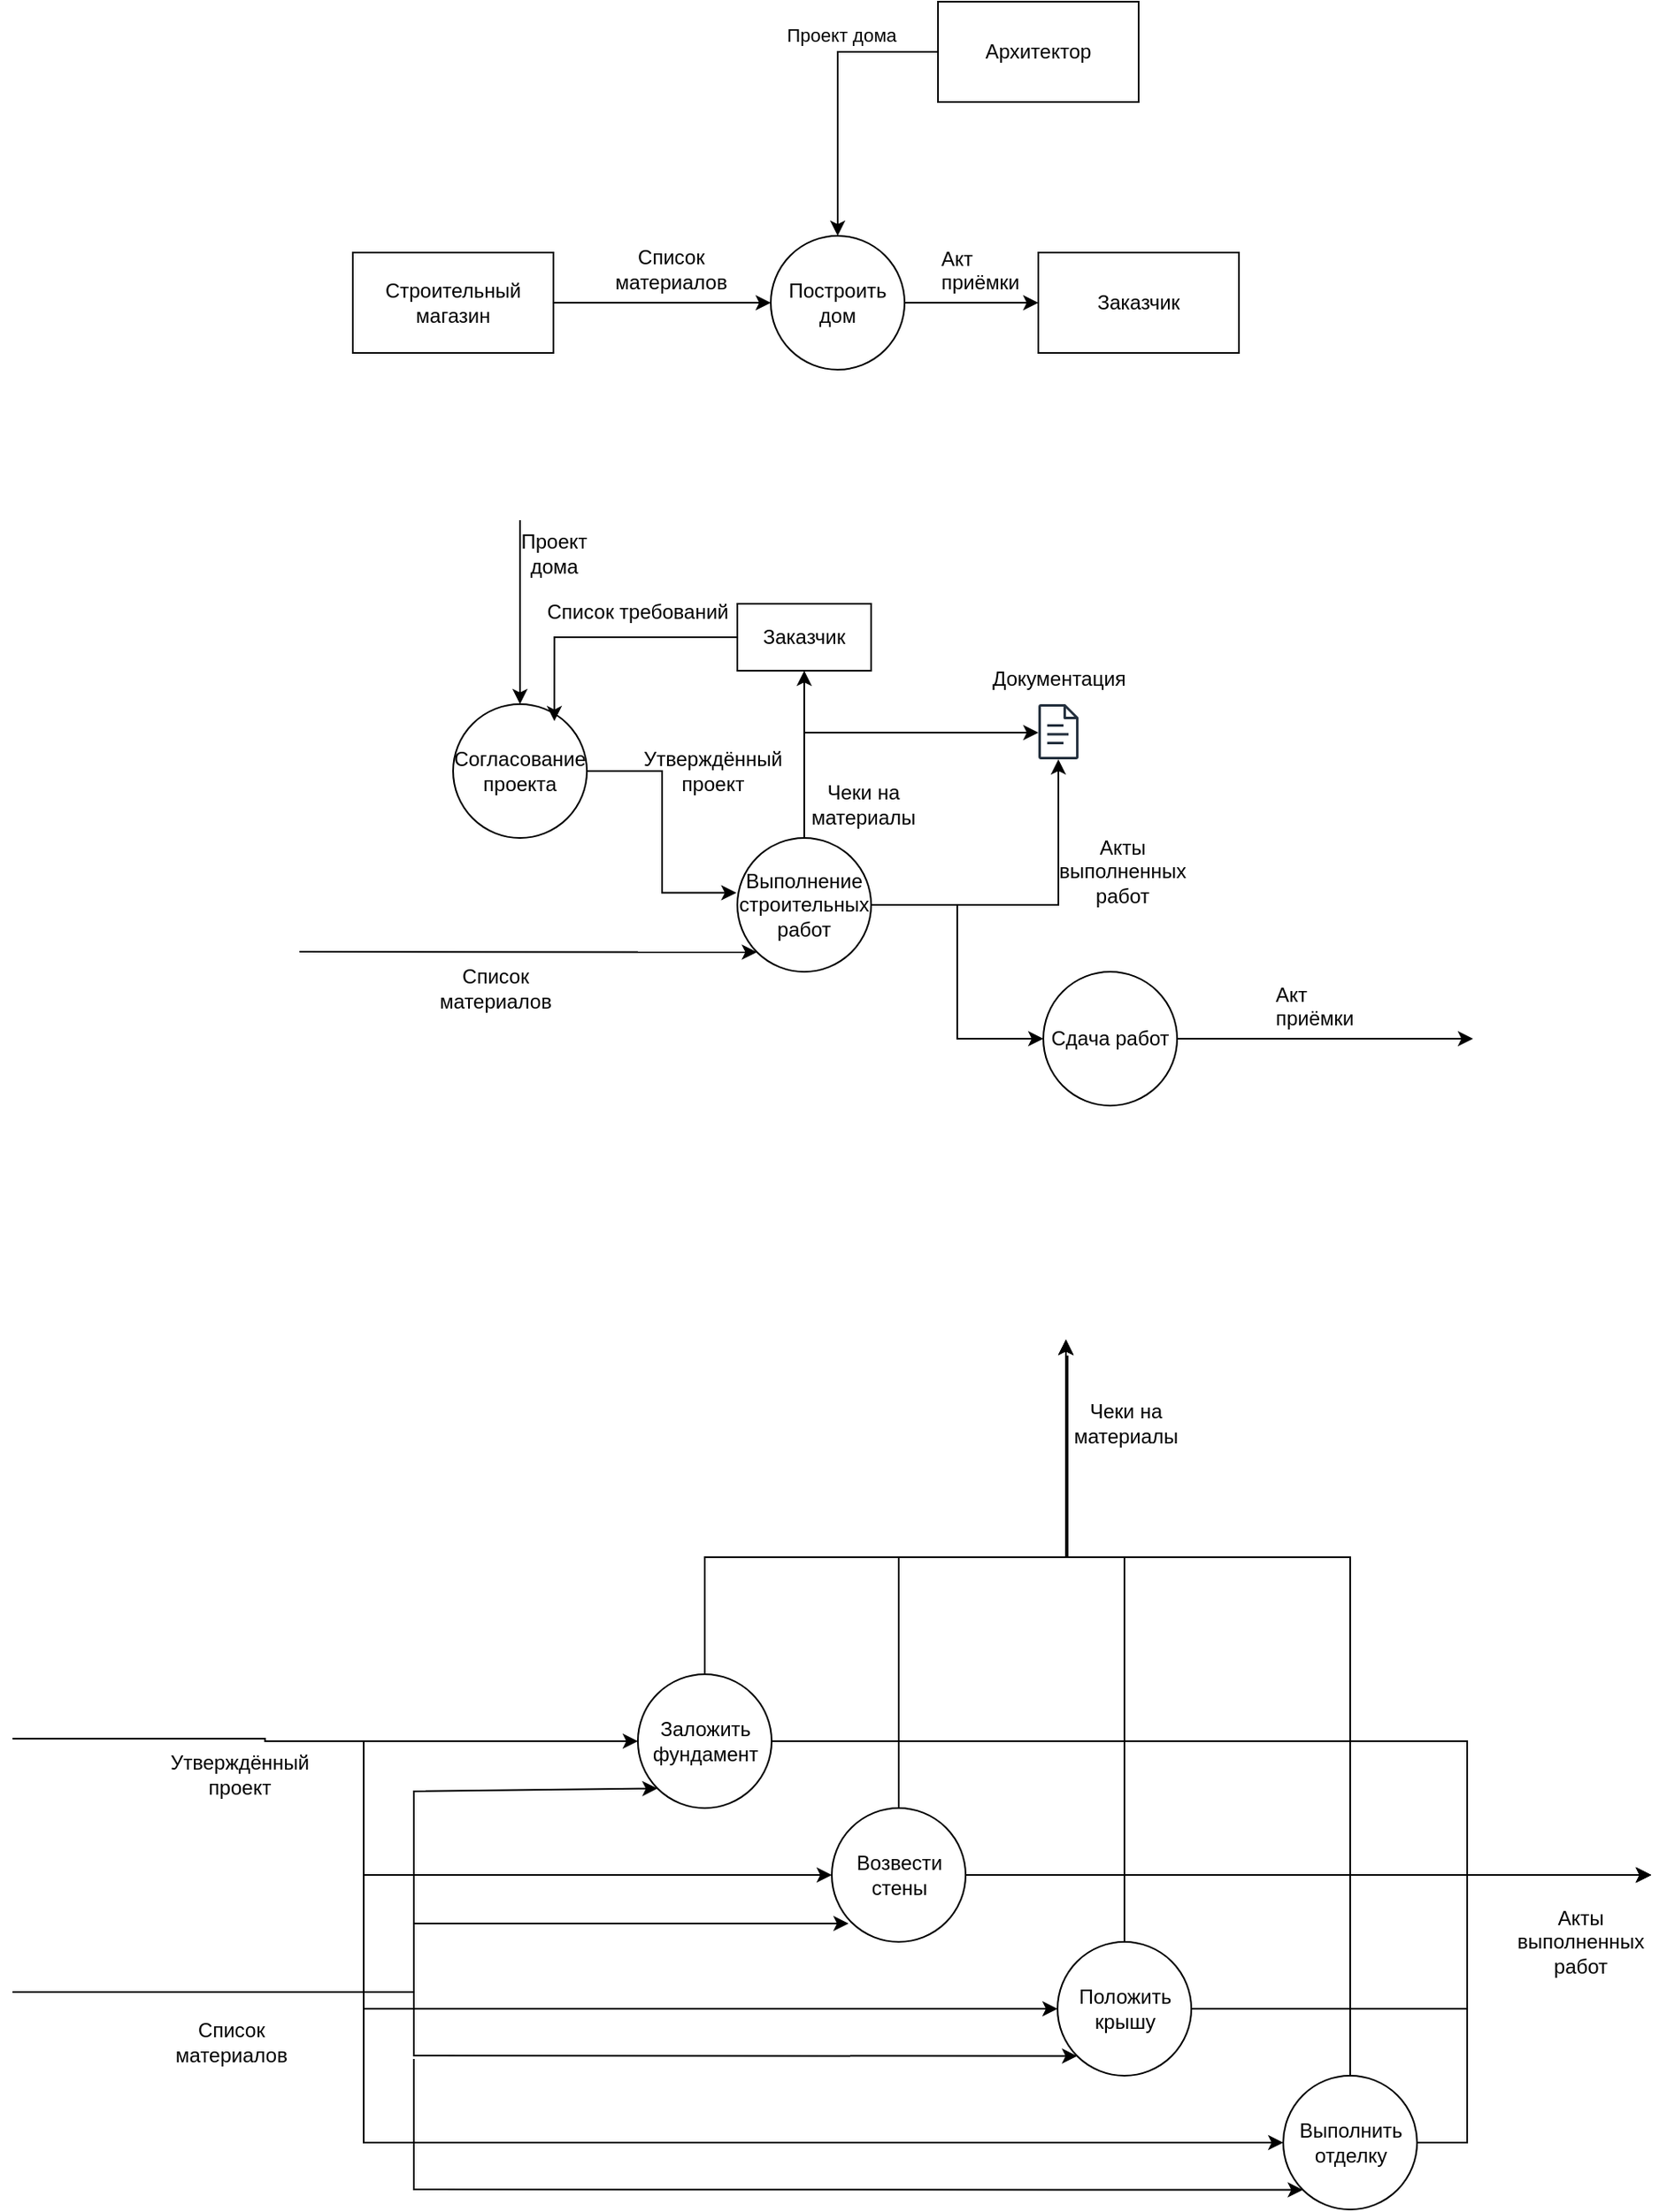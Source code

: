 <mxfile version="25.0.3">
  <diagram name="Page-1" id="y3wddVVnyAf-kgDYmaZ6">
    <mxGraphModel dx="2112" dy="743" grid="1" gridSize="10" guides="1" tooltips="1" connect="1" arrows="1" fold="1" page="1" pageScale="1" pageWidth="827" pageHeight="1169" math="0" shadow="0">
      <root>
        <mxCell id="0" />
        <mxCell id="1" parent="0" />
        <mxCell id="_pMATCZt71jJnjRQlbl_-1" style="edgeStyle=orthogonalEdgeStyle;rounded=0;orthogonalLoop=1;jettySize=auto;html=1;entryX=0;entryY=0.5;entryDx=0;entryDy=0;" edge="1" parent="1" source="_pMATCZt71jJnjRQlbl_-2" target="_pMATCZt71jJnjRQlbl_-5">
          <mxGeometry relative="1" as="geometry" />
        </mxCell>
        <mxCell id="_pMATCZt71jJnjRQlbl_-2" value="Построить дом" style="ellipse;whiteSpace=wrap;html=1;aspect=fixed;" vertex="1" parent="1">
          <mxGeometry x="280" y="260" width="80" height="80" as="geometry" />
        </mxCell>
        <mxCell id="_pMATCZt71jJnjRQlbl_-3" style="edgeStyle=orthogonalEdgeStyle;rounded=0;orthogonalLoop=1;jettySize=auto;html=1;" edge="1" parent="1" source="_pMATCZt71jJnjRQlbl_-4" target="_pMATCZt71jJnjRQlbl_-2">
          <mxGeometry relative="1" as="geometry" />
        </mxCell>
        <mxCell id="_pMATCZt71jJnjRQlbl_-4" value="&lt;div&gt;Строительный&lt;/div&gt;&lt;div&gt;магазин&lt;/div&gt;" style="rounded=0;whiteSpace=wrap;html=1;" vertex="1" parent="1">
          <mxGeometry x="30" y="270" width="120" height="60" as="geometry" />
        </mxCell>
        <mxCell id="_pMATCZt71jJnjRQlbl_-5" value="Заказчик" style="rounded=0;whiteSpace=wrap;html=1;" vertex="1" parent="1">
          <mxGeometry x="440" y="270" width="120" height="60" as="geometry" />
        </mxCell>
        <mxCell id="_pMATCZt71jJnjRQlbl_-6" style="edgeStyle=orthogonalEdgeStyle;rounded=0;orthogonalLoop=1;jettySize=auto;html=1;entryX=0.5;entryY=0;entryDx=0;entryDy=0;" edge="1" parent="1" source="_pMATCZt71jJnjRQlbl_-8" target="_pMATCZt71jJnjRQlbl_-2">
          <mxGeometry relative="1" as="geometry" />
        </mxCell>
        <mxCell id="_pMATCZt71jJnjRQlbl_-7" value="Проект дома" style="edgeLabel;html=1;align=center;verticalAlign=middle;resizable=0;points=[];" vertex="1" connectable="0" parent="_pMATCZt71jJnjRQlbl_-6">
          <mxGeometry x="0.137" y="2" relative="1" as="geometry">
            <mxPoint y="-47" as="offset" />
          </mxGeometry>
        </mxCell>
        <mxCell id="_pMATCZt71jJnjRQlbl_-8" value="Архитектор" style="rounded=0;whiteSpace=wrap;html=1;" vertex="1" parent="1">
          <mxGeometry x="380" y="120" width="120" height="60" as="geometry" />
        </mxCell>
        <mxCell id="_pMATCZt71jJnjRQlbl_-9" value="&lt;div&gt;Список&lt;/div&gt;&lt;div&gt;материалов&lt;/div&gt;" style="text;html=1;align=center;verticalAlign=middle;resizable=0;points=[];autosize=1;strokeColor=none;fillColor=none;" vertex="1" parent="1">
          <mxGeometry x="175" y="260" width="90" height="40" as="geometry" />
        </mxCell>
        <mxCell id="_pMATCZt71jJnjRQlbl_-10" value="Акт&#xa;приёмки" style="text;whiteSpace=wrap;" vertex="1" parent="1">
          <mxGeometry x="380" y="260" width="80" height="50" as="geometry" />
        </mxCell>
        <mxCell id="_pMATCZt71jJnjRQlbl_-11" value="&lt;div&gt;Согласование&lt;/div&gt;&lt;div&gt;проекта&lt;/div&gt;" style="ellipse;whiteSpace=wrap;html=1;aspect=fixed;" vertex="1" parent="1">
          <mxGeometry x="90" y="540" width="80" height="80" as="geometry" />
        </mxCell>
        <mxCell id="_pMATCZt71jJnjRQlbl_-12" style="edgeStyle=orthogonalEdgeStyle;rounded=0;orthogonalLoop=1;jettySize=auto;html=1;entryX=0;entryY=0.5;entryDx=0;entryDy=0;" edge="1" parent="1" source="_pMATCZt71jJnjRQlbl_-15" target="_pMATCZt71jJnjRQlbl_-17">
          <mxGeometry relative="1" as="geometry" />
        </mxCell>
        <mxCell id="_pMATCZt71jJnjRQlbl_-13" style="edgeStyle=orthogonalEdgeStyle;rounded=0;orthogonalLoop=1;jettySize=auto;html=1;" edge="1" parent="1" source="_pMATCZt71jJnjRQlbl_-15" target="_pMATCZt71jJnjRQlbl_-29">
          <mxGeometry relative="1" as="geometry">
            <mxPoint x="430" y="550" as="targetPoint" />
            <Array as="points">
              <mxPoint x="300" y="557" />
            </Array>
          </mxGeometry>
        </mxCell>
        <mxCell id="_pMATCZt71jJnjRQlbl_-14" style="edgeStyle=orthogonalEdgeStyle;rounded=0;orthogonalLoop=1;jettySize=auto;html=1;exitX=1;exitY=0.5;exitDx=0;exitDy=0;" edge="1" parent="1" source="_pMATCZt71jJnjRQlbl_-15" target="_pMATCZt71jJnjRQlbl_-29">
          <mxGeometry relative="1" as="geometry">
            <Array as="points">
              <mxPoint x="452" y="660" />
            </Array>
          </mxGeometry>
        </mxCell>
        <mxCell id="_pMATCZt71jJnjRQlbl_-15" value="&lt;div&gt;Выполнение&lt;/div&gt;&lt;div&gt;строительных работ&lt;/div&gt;" style="ellipse;whiteSpace=wrap;html=1;aspect=fixed;" vertex="1" parent="1">
          <mxGeometry x="260" y="620" width="80" height="80" as="geometry" />
        </mxCell>
        <mxCell id="_pMATCZt71jJnjRQlbl_-16" style="edgeStyle=orthogonalEdgeStyle;rounded=0;orthogonalLoop=1;jettySize=auto;html=1;" edge="1" parent="1" source="_pMATCZt71jJnjRQlbl_-17">
          <mxGeometry relative="1" as="geometry">
            <mxPoint x="700" y="740" as="targetPoint" />
          </mxGeometry>
        </mxCell>
        <mxCell id="_pMATCZt71jJnjRQlbl_-17" value="Сдача работ" style="ellipse;whiteSpace=wrap;html=1;aspect=fixed;" vertex="1" parent="1">
          <mxGeometry x="443" y="700" width="80" height="80" as="geometry" />
        </mxCell>
        <mxCell id="_pMATCZt71jJnjRQlbl_-18" style="edgeStyle=orthogonalEdgeStyle;rounded=0;orthogonalLoop=1;jettySize=auto;html=1;entryX=-0.007;entryY=0.41;entryDx=0;entryDy=0;entryPerimeter=0;" edge="1" parent="1" source="_pMATCZt71jJnjRQlbl_-11" target="_pMATCZt71jJnjRQlbl_-15">
          <mxGeometry relative="1" as="geometry" />
        </mxCell>
        <mxCell id="_pMATCZt71jJnjRQlbl_-19" value="" style="endArrow=classic;html=1;rounded=0;entryX=0;entryY=1;entryDx=0;entryDy=0;" edge="1" parent="1" target="_pMATCZt71jJnjRQlbl_-15">
          <mxGeometry width="50" height="50" relative="1" as="geometry">
            <mxPoint x="-1.882" y="688" as="sourcePoint" />
            <mxPoint x="350" y="620" as="targetPoint" />
          </mxGeometry>
        </mxCell>
        <mxCell id="_pMATCZt71jJnjRQlbl_-20" value="&lt;div&gt;Список&lt;/div&gt;&lt;div&gt;материалов&lt;/div&gt;" style="text;html=1;align=center;verticalAlign=middle;resizable=0;points=[];autosize=1;strokeColor=none;fillColor=none;" vertex="1" parent="1">
          <mxGeometry x="70" y="690" width="90" height="40" as="geometry" />
        </mxCell>
        <mxCell id="_pMATCZt71jJnjRQlbl_-21" value="Акт&#xa;приёмки" style="text;whiteSpace=wrap;" vertex="1" parent="1">
          <mxGeometry x="580" y="700" width="80" height="50" as="geometry" />
        </mxCell>
        <mxCell id="_pMATCZt71jJnjRQlbl_-22" value="&lt;div&gt;Утверждённый&lt;/div&gt;&lt;div&gt;проект&lt;/div&gt;" style="text;html=1;align=center;verticalAlign=middle;resizable=0;points=[];autosize=1;strokeColor=none;fillColor=none;" vertex="1" parent="1">
          <mxGeometry x="190" y="560" width="110" height="40" as="geometry" />
        </mxCell>
        <mxCell id="_pMATCZt71jJnjRQlbl_-23" value="Заказчик" style="rounded=0;whiteSpace=wrap;html=1;" vertex="1" parent="1">
          <mxGeometry x="260" y="480" width="80" height="40" as="geometry" />
        </mxCell>
        <mxCell id="_pMATCZt71jJnjRQlbl_-24" value="" style="endArrow=classic;html=1;rounded=0;exitX=0.5;exitY=0;exitDx=0;exitDy=0;entryX=0.5;entryY=1;entryDx=0;entryDy=0;" edge="1" parent="1" source="_pMATCZt71jJnjRQlbl_-15" target="_pMATCZt71jJnjRQlbl_-23">
          <mxGeometry width="50" height="50" relative="1" as="geometry">
            <mxPoint x="290" y="500" as="sourcePoint" />
            <mxPoint x="340" y="450" as="targetPoint" />
          </mxGeometry>
        </mxCell>
        <mxCell id="_pMATCZt71jJnjRQlbl_-25" style="edgeStyle=orthogonalEdgeStyle;rounded=0;orthogonalLoop=1;jettySize=auto;html=1;entryX=0.757;entryY=0.127;entryDx=0;entryDy=0;entryPerimeter=0;" edge="1" parent="1" source="_pMATCZt71jJnjRQlbl_-23" target="_pMATCZt71jJnjRQlbl_-11">
          <mxGeometry relative="1" as="geometry" />
        </mxCell>
        <mxCell id="_pMATCZt71jJnjRQlbl_-26" value="Список требований" style="text;html=1;align=center;verticalAlign=middle;resizable=0;points=[];autosize=1;strokeColor=none;fillColor=none;" vertex="1" parent="1">
          <mxGeometry x="135" y="470" width="130" height="30" as="geometry" />
        </mxCell>
        <mxCell id="_pMATCZt71jJnjRQlbl_-27" value="" style="endArrow=classic;html=1;rounded=0;entryX=0.5;entryY=0;entryDx=0;entryDy=0;" edge="1" parent="1" target="_pMATCZt71jJnjRQlbl_-11">
          <mxGeometry width="50" height="50" relative="1" as="geometry">
            <mxPoint x="130" y="430" as="sourcePoint" />
            <mxPoint x="260" y="450" as="targetPoint" />
          </mxGeometry>
        </mxCell>
        <mxCell id="_pMATCZt71jJnjRQlbl_-28" value="&lt;div&gt;Проект&lt;/div&gt;&lt;div&gt;дома&lt;/div&gt;" style="text;html=1;align=center;verticalAlign=middle;resizable=0;points=[];autosize=1;strokeColor=none;fillColor=none;" vertex="1" parent="1">
          <mxGeometry x="120" y="430" width="60" height="40" as="geometry" />
        </mxCell>
        <mxCell id="_pMATCZt71jJnjRQlbl_-29" value="" style="sketch=0;outlineConnect=0;fontColor=#232F3E;gradientColor=none;fillColor=#232F3D;strokeColor=none;dashed=0;verticalLabelPosition=bottom;verticalAlign=top;align=center;html=1;fontSize=12;fontStyle=0;aspect=fixed;pointerEvents=1;shape=mxgraph.aws4.document;" vertex="1" parent="1">
          <mxGeometry x="440" y="540" width="24.12" height="33" as="geometry" />
        </mxCell>
        <mxCell id="_pMATCZt71jJnjRQlbl_-30" value="Документация" style="text;html=1;align=center;verticalAlign=middle;resizable=0;points=[];autosize=1;strokeColor=none;fillColor=none;" vertex="1" parent="1">
          <mxGeometry x="402.06" y="510" width="100" height="30" as="geometry" />
        </mxCell>
        <mxCell id="_pMATCZt71jJnjRQlbl_-31" value="&lt;div&gt;Чеки на&lt;/div&gt;&lt;div&gt;материалы&lt;/div&gt;" style="text;html=1;align=center;verticalAlign=middle;resizable=0;points=[];autosize=1;strokeColor=none;fillColor=none;" vertex="1" parent="1">
          <mxGeometry x="290" y="580" width="90" height="40" as="geometry" />
        </mxCell>
        <mxCell id="_pMATCZt71jJnjRQlbl_-32" value="&lt;div&gt;Акты&lt;/div&gt;&lt;div&gt;выполненных&lt;/div&gt;&lt;div&gt;работ&lt;/div&gt;" style="text;html=1;align=center;verticalAlign=middle;resizable=0;points=[];autosize=1;strokeColor=none;fillColor=none;" vertex="1" parent="1">
          <mxGeometry x="440" y="610" width="100" height="60" as="geometry" />
        </mxCell>
        <mxCell id="_pMATCZt71jJnjRQlbl_-33" value="&lt;div&gt;Список&lt;/div&gt;&lt;div&gt;материалов&lt;/div&gt;" style="text;html=1;align=center;verticalAlign=middle;resizable=0;points=[];autosize=1;strokeColor=none;fillColor=none;" vertex="1" parent="1">
          <mxGeometry x="-88.5" y="1320" width="90" height="40" as="geometry" />
        </mxCell>
        <mxCell id="_pMATCZt71jJnjRQlbl_-34" style="edgeStyle=orthogonalEdgeStyle;rounded=0;orthogonalLoop=1;jettySize=auto;html=1;entryX=0;entryY=0.5;entryDx=0;entryDy=0;" edge="1" parent="1" target="_pMATCZt71jJnjRQlbl_-40">
          <mxGeometry relative="1" as="geometry">
            <mxPoint x="-173.5" y="1158.5" as="sourcePoint" />
            <mxPoint x="126.5" y="1159.5" as="targetPoint" />
            <Array as="points">
              <mxPoint x="-22.5" y="1159" />
              <mxPoint x="-22.5" y="1160" />
            </Array>
          </mxGeometry>
        </mxCell>
        <mxCell id="_pMATCZt71jJnjRQlbl_-35" value="&lt;div&gt;Утверждённый&lt;/div&gt;&lt;div&gt;проект&lt;/div&gt;" style="text;html=1;align=center;verticalAlign=middle;resizable=0;points=[];autosize=1;strokeColor=none;fillColor=none;" vertex="1" parent="1">
          <mxGeometry x="-93.5" y="1160" width="110" height="40" as="geometry" />
        </mxCell>
        <mxCell id="_pMATCZt71jJnjRQlbl_-36" value="&lt;div&gt;Чеки на&lt;/div&gt;&lt;div&gt;материалы&lt;/div&gt;" style="text;html=1;align=center;verticalAlign=middle;resizable=0;points=[];autosize=1;strokeColor=none;fillColor=none;" vertex="1" parent="1">
          <mxGeometry x="446.5" y="950" width="90" height="40" as="geometry" />
        </mxCell>
        <mxCell id="_pMATCZt71jJnjRQlbl_-37" value="&lt;div&gt;Акты&lt;/div&gt;&lt;div&gt;выполненных&lt;/div&gt;&lt;div&gt;работ&lt;/div&gt;" style="text;html=1;align=center;verticalAlign=middle;resizable=0;points=[];autosize=1;strokeColor=none;fillColor=none;" vertex="1" parent="1">
          <mxGeometry x="713.5" y="1250" width="100" height="60" as="geometry" />
        </mxCell>
        <mxCell id="_pMATCZt71jJnjRQlbl_-38" style="edgeStyle=orthogonalEdgeStyle;rounded=0;orthogonalLoop=1;jettySize=auto;html=1;" edge="1" parent="1" source="_pMATCZt71jJnjRQlbl_-40">
          <mxGeometry relative="1" as="geometry">
            <mxPoint x="806.5" y="1240" as="targetPoint" />
            <Array as="points">
              <mxPoint x="696.5" y="1160" />
              <mxPoint x="696.5" y="1240" />
            </Array>
          </mxGeometry>
        </mxCell>
        <mxCell id="_pMATCZt71jJnjRQlbl_-39" style="edgeStyle=orthogonalEdgeStyle;rounded=0;orthogonalLoop=1;jettySize=auto;html=1;" edge="1" parent="1" source="_pMATCZt71jJnjRQlbl_-40">
          <mxGeometry relative="1" as="geometry">
            <mxPoint x="456.5" y="920" as="targetPoint" />
            <Array as="points">
              <mxPoint x="240.5" y="1050" />
              <mxPoint x="457.5" y="1050" />
              <mxPoint x="457.5" y="930" />
              <mxPoint x="456.5" y="930" />
            </Array>
          </mxGeometry>
        </mxCell>
        <mxCell id="_pMATCZt71jJnjRQlbl_-40" value="&lt;div&gt;Заложить&lt;/div&gt;&lt;div&gt;фундамент&lt;/div&gt;" style="ellipse;whiteSpace=wrap;html=1;aspect=fixed;" vertex="1" parent="1">
          <mxGeometry x="200.5" y="1120" width="80" height="80" as="geometry" />
        </mxCell>
        <mxCell id="_pMATCZt71jJnjRQlbl_-41" style="edgeStyle=orthogonalEdgeStyle;rounded=0;orthogonalLoop=1;jettySize=auto;html=1;" edge="1" parent="1" source="_pMATCZt71jJnjRQlbl_-43">
          <mxGeometry relative="1" as="geometry">
            <mxPoint x="806.5" y="1240" as="targetPoint" />
            <Array as="points">
              <mxPoint x="696.5" y="1400" />
              <mxPoint x="696.5" y="1240" />
            </Array>
          </mxGeometry>
        </mxCell>
        <mxCell id="_pMATCZt71jJnjRQlbl_-42" style="edgeStyle=orthogonalEdgeStyle;rounded=0;orthogonalLoop=1;jettySize=auto;html=1;" edge="1" parent="1" source="_pMATCZt71jJnjRQlbl_-43">
          <mxGeometry relative="1" as="geometry">
            <mxPoint x="456.5" y="920" as="targetPoint" />
            <Array as="points">
              <mxPoint x="626.5" y="1050" />
              <mxPoint x="456.5" y="1050" />
            </Array>
          </mxGeometry>
        </mxCell>
        <mxCell id="_pMATCZt71jJnjRQlbl_-43" value="Выполнить отделку" style="ellipse;whiteSpace=wrap;html=1;aspect=fixed;" vertex="1" parent="1">
          <mxGeometry x="586.5" y="1360" width="80" height="80" as="geometry" />
        </mxCell>
        <mxCell id="_pMATCZt71jJnjRQlbl_-44" style="edgeStyle=orthogonalEdgeStyle;rounded=0;orthogonalLoop=1;jettySize=auto;html=1;" edge="1" parent="1" source="_pMATCZt71jJnjRQlbl_-46">
          <mxGeometry relative="1" as="geometry">
            <mxPoint x="806.5" y="1240" as="targetPoint" />
            <Array as="points">
              <mxPoint x="696.5" y="1320" />
              <mxPoint x="696.5" y="1240" />
            </Array>
          </mxGeometry>
        </mxCell>
        <mxCell id="_pMATCZt71jJnjRQlbl_-45" style="edgeStyle=orthogonalEdgeStyle;rounded=0;orthogonalLoop=1;jettySize=auto;html=1;" edge="1" parent="1" source="_pMATCZt71jJnjRQlbl_-46">
          <mxGeometry relative="1" as="geometry">
            <mxPoint x="456.5" y="920" as="targetPoint" />
            <Array as="points">
              <mxPoint x="491.5" y="1050" />
              <mxPoint x="457.5" y="1050" />
              <mxPoint x="457.5" y="930" />
              <mxPoint x="456.5" y="930" />
            </Array>
          </mxGeometry>
        </mxCell>
        <mxCell id="_pMATCZt71jJnjRQlbl_-46" value="Положить крышу" style="ellipse;whiteSpace=wrap;html=1;aspect=fixed;" vertex="1" parent="1">
          <mxGeometry x="451.5" y="1280" width="80" height="80" as="geometry" />
        </mxCell>
        <mxCell id="_pMATCZt71jJnjRQlbl_-47" style="edgeStyle=orthogonalEdgeStyle;rounded=0;orthogonalLoop=1;jettySize=auto;html=1;" edge="1" parent="1" source="_pMATCZt71jJnjRQlbl_-49">
          <mxGeometry relative="1" as="geometry">
            <mxPoint x="806.5" y="1240" as="targetPoint" />
          </mxGeometry>
        </mxCell>
        <mxCell id="_pMATCZt71jJnjRQlbl_-48" style="edgeStyle=orthogonalEdgeStyle;rounded=0;orthogonalLoop=1;jettySize=auto;html=1;" edge="1" parent="1" source="_pMATCZt71jJnjRQlbl_-49">
          <mxGeometry relative="1" as="geometry">
            <mxPoint x="456.5" y="920" as="targetPoint" />
            <Array as="points">
              <mxPoint x="356.5" y="1050" />
              <mxPoint x="456.5" y="1050" />
            </Array>
          </mxGeometry>
        </mxCell>
        <mxCell id="_pMATCZt71jJnjRQlbl_-49" value="Возвести стены" style="ellipse;whiteSpace=wrap;html=1;aspect=fixed;" vertex="1" parent="1">
          <mxGeometry x="316.5" y="1200" width="80" height="80" as="geometry" />
        </mxCell>
        <mxCell id="_pMATCZt71jJnjRQlbl_-50" value="" style="endArrow=classic;html=1;rounded=0;" edge="1" parent="1">
          <mxGeometry width="50" height="50" relative="1" as="geometry">
            <mxPoint x="36.5" y="1160" as="sourcePoint" />
            <mxPoint x="316.5" y="1240" as="targetPoint" />
            <Array as="points">
              <mxPoint x="36.5" y="1240" />
            </Array>
          </mxGeometry>
        </mxCell>
        <mxCell id="_pMATCZt71jJnjRQlbl_-51" value="" style="endArrow=classic;html=1;rounded=0;entryX=0;entryY=0.5;entryDx=0;entryDy=0;" edge="1" parent="1" target="_pMATCZt71jJnjRQlbl_-46">
          <mxGeometry width="50" height="50" relative="1" as="geometry">
            <mxPoint x="36.5" y="1240" as="sourcePoint" />
            <mxPoint x="316.5" y="1320" as="targetPoint" />
            <Array as="points">
              <mxPoint x="36.5" y="1320" />
            </Array>
          </mxGeometry>
        </mxCell>
        <mxCell id="_pMATCZt71jJnjRQlbl_-52" value="" style="endArrow=classic;html=1;rounded=0;entryX=0;entryY=0.5;entryDx=0;entryDy=0;" edge="1" parent="1" target="_pMATCZt71jJnjRQlbl_-43">
          <mxGeometry width="50" height="50" relative="1" as="geometry">
            <mxPoint x="36.5" y="1320" as="sourcePoint" />
            <mxPoint x="456.5" y="1400" as="targetPoint" />
            <Array as="points">
              <mxPoint x="36.5" y="1360" />
              <mxPoint x="36.5" y="1400" />
            </Array>
          </mxGeometry>
        </mxCell>
        <mxCell id="_pMATCZt71jJnjRQlbl_-53" value="" style="endArrow=classic;html=1;rounded=0;entryX=0;entryY=1;entryDx=0;entryDy=0;" edge="1" parent="1" target="_pMATCZt71jJnjRQlbl_-40">
          <mxGeometry width="50" height="50" relative="1" as="geometry">
            <mxPoint x="66.5" y="1290" as="sourcePoint" />
            <mxPoint x="276.5" y="1240" as="targetPoint" />
            <Array as="points">
              <mxPoint x="66.5" y="1190" />
            </Array>
          </mxGeometry>
        </mxCell>
        <mxCell id="_pMATCZt71jJnjRQlbl_-54" value="" style="endArrow=classic;html=1;rounded=0;entryX=0;entryY=1;entryDx=0;entryDy=0;" edge="1" parent="1">
          <mxGeometry width="50" height="50" relative="1" as="geometry">
            <mxPoint x="66.5" y="1290" as="sourcePoint" />
            <mxPoint x="326.5" y="1269" as="targetPoint" />
            <Array as="points">
              <mxPoint x="66.5" y="1269" />
            </Array>
          </mxGeometry>
        </mxCell>
        <mxCell id="_pMATCZt71jJnjRQlbl_-55" value="" style="endArrow=classic;html=1;rounded=0;entryX=0;entryY=1;entryDx=0;entryDy=0;" edge="1" parent="1" target="_pMATCZt71jJnjRQlbl_-46">
          <mxGeometry width="50" height="50" relative="1" as="geometry">
            <mxPoint x="66.5" y="1290" as="sourcePoint" />
            <mxPoint x="296.5" y="1310" as="targetPoint" />
            <Array as="points">
              <mxPoint x="66.5" y="1348" />
            </Array>
          </mxGeometry>
        </mxCell>
        <mxCell id="_pMATCZt71jJnjRQlbl_-56" value="" style="endArrow=classic;html=1;rounded=0;entryX=0;entryY=1;entryDx=0;entryDy=0;" edge="1" parent="1" target="_pMATCZt71jJnjRQlbl_-43">
          <mxGeometry width="50" height="50" relative="1" as="geometry">
            <mxPoint x="66.5" y="1350" as="sourcePoint" />
            <mxPoint x="485" y="1429" as="targetPoint" />
            <Array as="points">
              <mxPoint x="66.5" y="1428" />
            </Array>
          </mxGeometry>
        </mxCell>
        <mxCell id="_pMATCZt71jJnjRQlbl_-57" value="" style="endArrow=none;html=1;rounded=0;" edge="1" parent="1">
          <mxGeometry width="50" height="50" relative="1" as="geometry">
            <mxPoint x="-173.5" y="1310" as="sourcePoint" />
            <mxPoint x="66.5" y="1310" as="targetPoint" />
          </mxGeometry>
        </mxCell>
      </root>
    </mxGraphModel>
  </diagram>
</mxfile>
